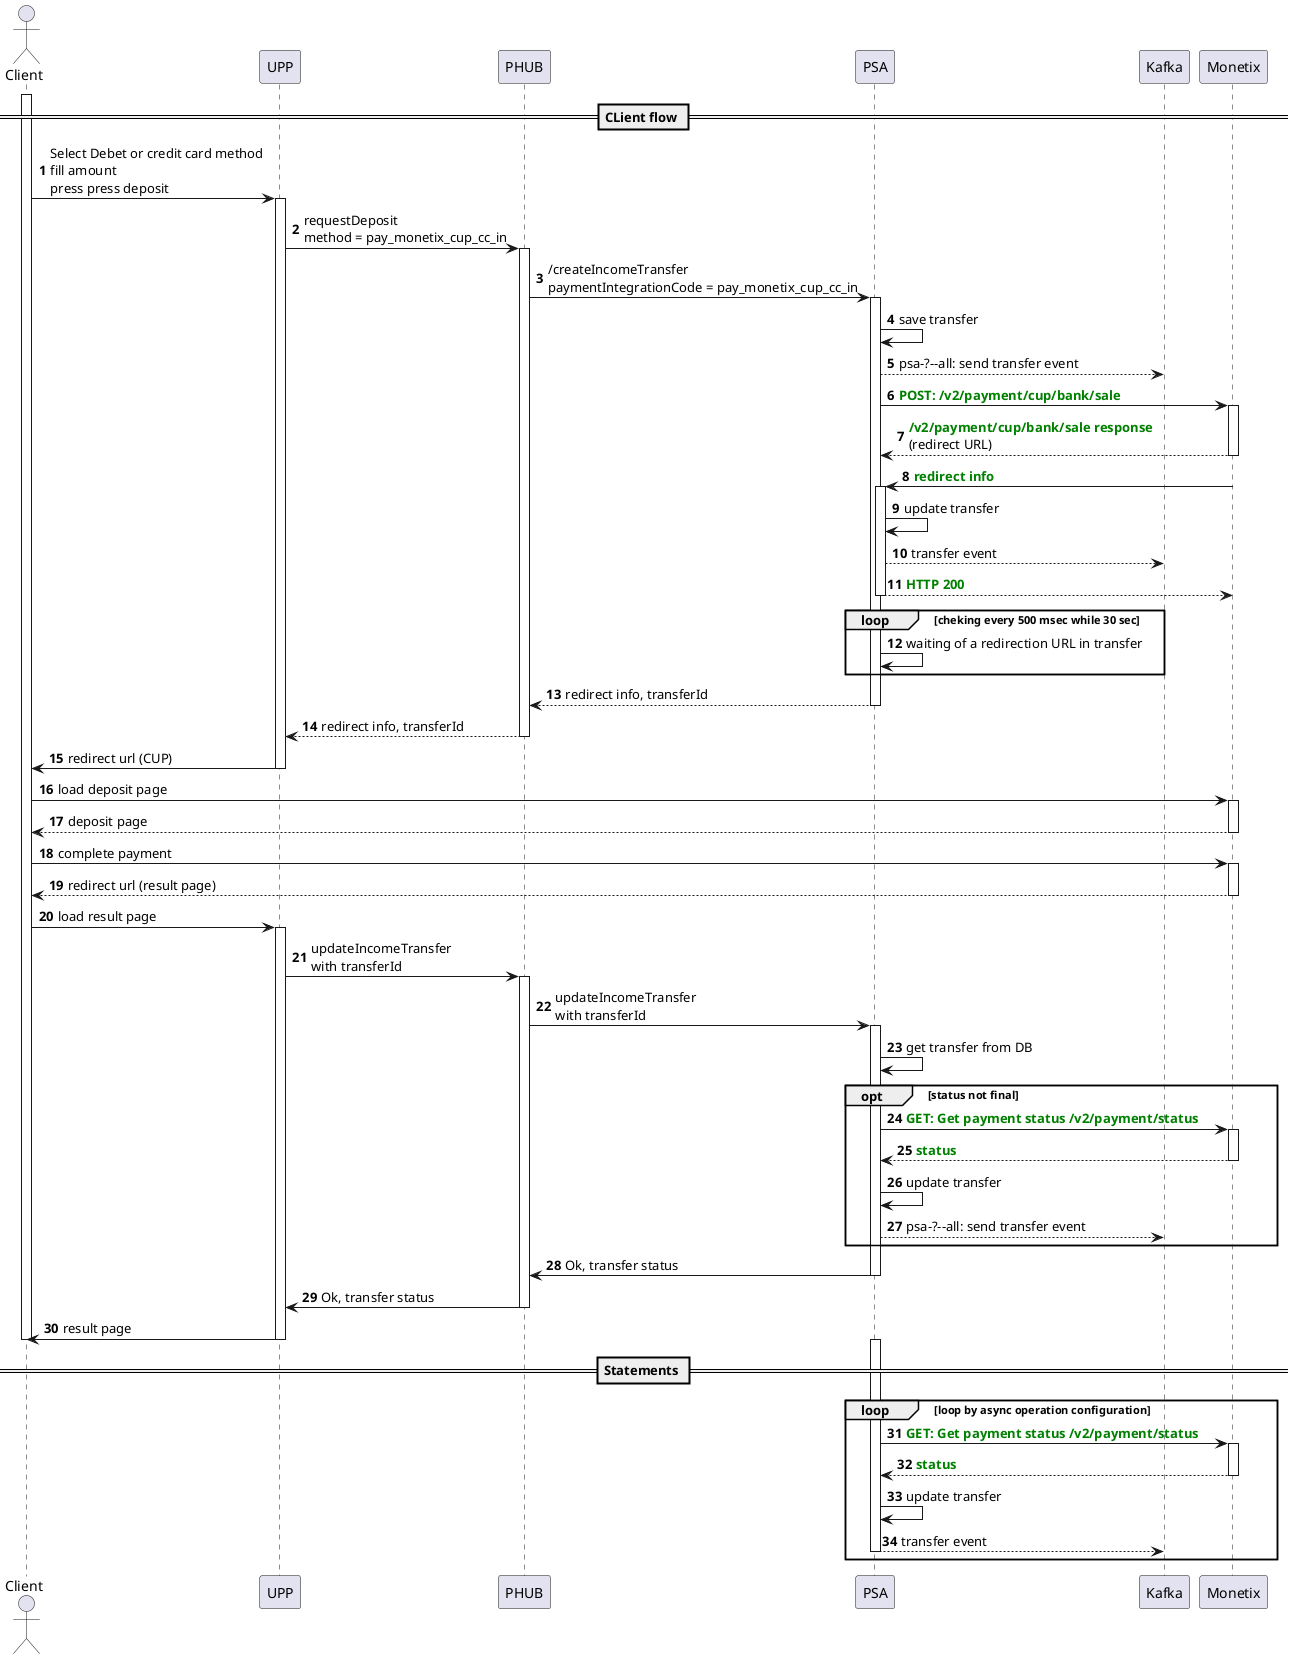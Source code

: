 @startuml
autonumber

actor Client

== CLient flow ==
activate Client
Client -> UPP ++: Select Debet or credit card method\nfill amount \npress press deposit
UPP -> PHUB ++: requestDeposit\nmethod = pay_monetix_cup_cc_in
PHUB -> PSA ++: /createIncomeTransfer\npaymentIntegrationCode = pay_monetix_cup_cc_in
PSA -> PSA: save transfer
PSA --> Kafka: psa-?--all: send transfer event
PSA -> Monetix ++: <b><font color=green>POST: /v2/payment/cup/bank/sale
Monetix --> PSA --: <b><font color=green>/v2/payment/cup/bank/sale response \n(redirect URL)

Monetix -> PSA ++: <b><font color=green>redirect info
PSA -> PSA: update transfer
PSA --> Kafka: transfer event
PSA --> Monetix --: <b><font color=green>HTTP 200

loop cheking every 500 msec while 30 sec
PSA -> PSA : waiting of a redirection URL in transfer
end 

PSA --> PHUB --: redirect info, transferId
PHUB --> UPP --: redirect info, transferId
UPP -> Client --: redirect url (CUP)

Client -> Monetix ++: load deposit page
Monetix --> Client --: deposit page

Client -> Monetix ++: complete payment
Monetix --> Client --: redirect url (result page)

Client -> UPP ++: load result page
UPP -> PHUB ++: updateIncomeTransfer\nwith transferId
PHUB -> PSA ++: updateIncomeTransfer\nwith transferId
PSA -> PSA: get transfer from DB
opt status not final
    PSA -> Monetix ++: <b><font color=green>GET: Get payment status /v2/payment/status
    Monetix --> PSA --: <b><font color=green>status
    PSA -> PSA: update transfer
    PSA --> Kafka: psa-?--all: send transfer event
end opt
PSA -> PHUB --: Ok, transfer status
PHUB -> UPP --: Ok, transfer status
UPP -> Client --: result page
deactivate Client

== Statements ==
    activate PSA
    loop loop by async operation configuration
    PSA -> Monetix ++: <b><font color=green>GET: Get payment status /v2/payment/status
    Monetix --> PSA --: <b><font color=green>status
    PSA -> PSA: update transfer
    PSA --> Kafka: transfer event
    deactivate PSA
end loop

@enduml
